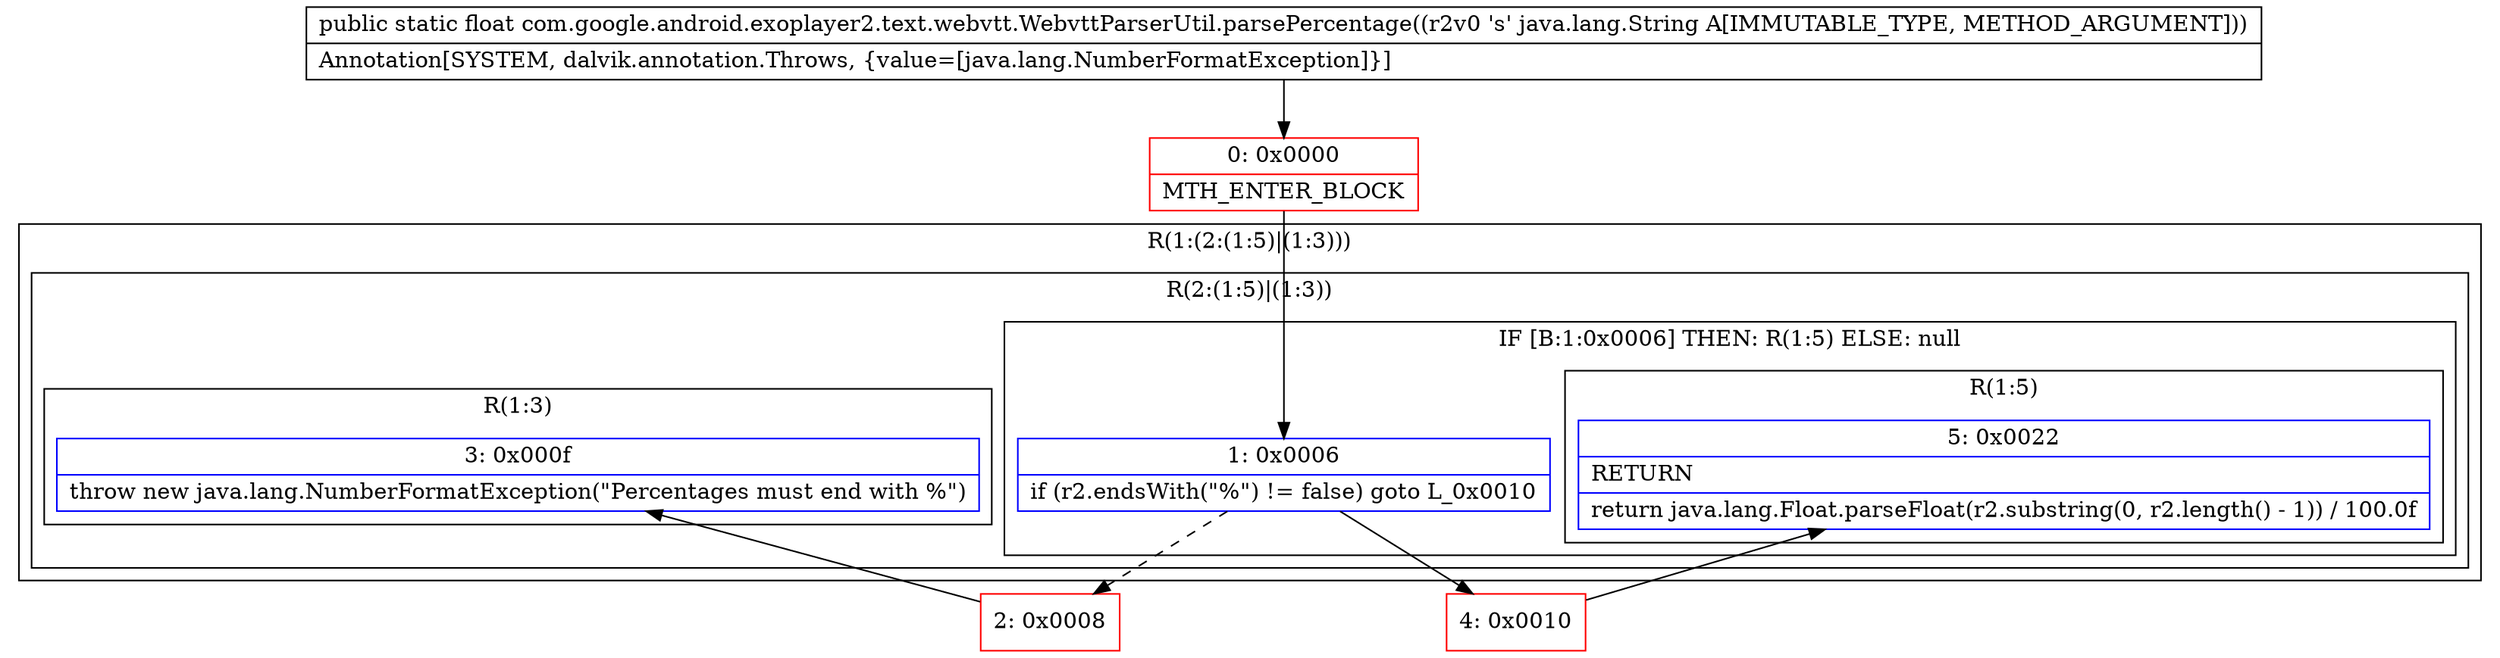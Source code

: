 digraph "CFG forcom.google.android.exoplayer2.text.webvtt.WebvttParserUtil.parsePercentage(Ljava\/lang\/String;)F" {
subgraph cluster_Region_786204339 {
label = "R(1:(2:(1:5)|(1:3)))";
node [shape=record,color=blue];
subgraph cluster_Region_1106435174 {
label = "R(2:(1:5)|(1:3))";
node [shape=record,color=blue];
subgraph cluster_IfRegion_1824466095 {
label = "IF [B:1:0x0006] THEN: R(1:5) ELSE: null";
node [shape=record,color=blue];
Node_1 [shape=record,label="{1\:\ 0x0006|if (r2.endsWith(\"%\") != false) goto L_0x0010\l}"];
subgraph cluster_Region_1993859935 {
label = "R(1:5)";
node [shape=record,color=blue];
Node_5 [shape=record,label="{5\:\ 0x0022|RETURN\l|return java.lang.Float.parseFloat(r2.substring(0, r2.length() \- 1)) \/ 100.0f\l}"];
}
}
subgraph cluster_Region_1014237736 {
label = "R(1:3)";
node [shape=record,color=blue];
Node_3 [shape=record,label="{3\:\ 0x000f|throw new java.lang.NumberFormatException(\"Percentages must end with %\")\l}"];
}
}
}
Node_0 [shape=record,color=red,label="{0\:\ 0x0000|MTH_ENTER_BLOCK\l}"];
Node_2 [shape=record,color=red,label="{2\:\ 0x0008}"];
Node_4 [shape=record,color=red,label="{4\:\ 0x0010}"];
MethodNode[shape=record,label="{public static float com.google.android.exoplayer2.text.webvtt.WebvttParserUtil.parsePercentage((r2v0 's' java.lang.String A[IMMUTABLE_TYPE, METHOD_ARGUMENT]))  | Annotation[SYSTEM, dalvik.annotation.Throws, \{value=[java.lang.NumberFormatException]\}]\l}"];
MethodNode -> Node_0;
Node_1 -> Node_2[style=dashed];
Node_1 -> Node_4;
Node_0 -> Node_1;
Node_2 -> Node_3;
Node_4 -> Node_5;
}

